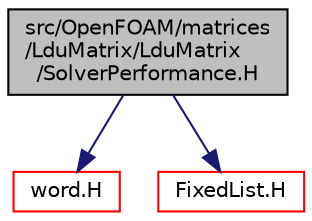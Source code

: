 digraph "src/OpenFOAM/matrices/LduMatrix/LduMatrix/SolverPerformance.H"
{
  bgcolor="transparent";
  edge [fontname="Helvetica",fontsize="10",labelfontname="Helvetica",labelfontsize="10"];
  node [fontname="Helvetica",fontsize="10",shape=record];
  Node0 [label="src/OpenFOAM/matrices\l/LduMatrix/LduMatrix\l/SolverPerformance.H",height=0.2,width=0.4,color="black", fillcolor="grey75", style="filled", fontcolor="black"];
  Node0 -> Node1 [color="midnightblue",fontsize="10",style="solid",fontname="Helvetica"];
  Node1 [label="word.H",height=0.2,width=0.4,color="red",URL="$a13514.html"];
  Node0 -> Node13 [color="midnightblue",fontsize="10",style="solid",fontname="Helvetica"];
  Node13 [label="FixedList.H",height=0.2,width=0.4,color="red",URL="$a09344.html"];
}
